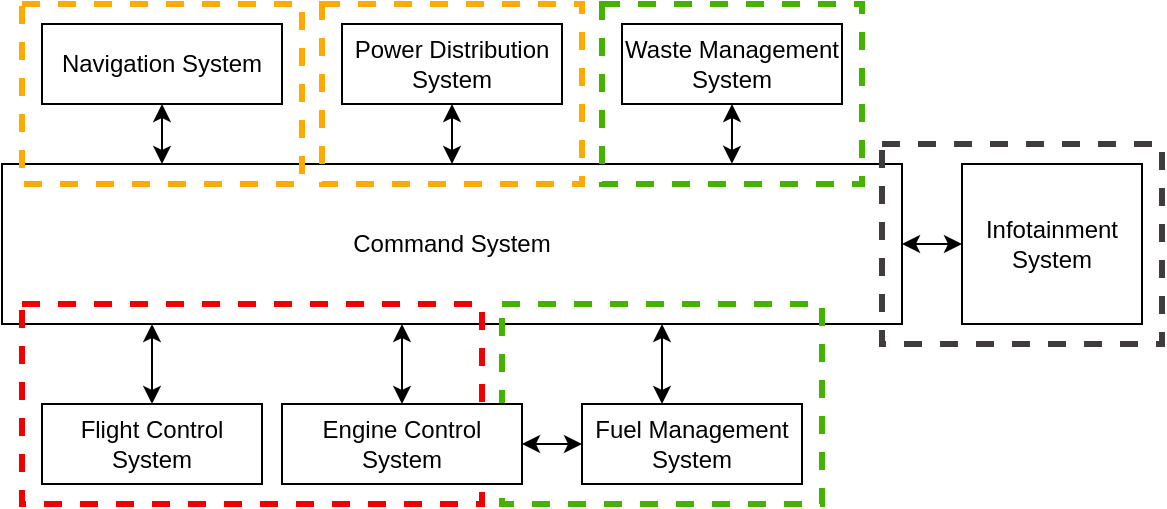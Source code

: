 <mxfile version="22.1.2" type="device">
  <diagram name="Page-1" id="FFIYP_X_qciEp6ciSwt-">
    <mxGraphModel dx="683" dy="413" grid="1" gridSize="10" guides="1" tooltips="1" connect="1" arrows="1" fold="1" page="1" pageScale="1" pageWidth="850" pageHeight="1100" math="0" shadow="0">
      <root>
        <mxCell id="0" />
        <mxCell id="1" parent="0" />
        <mxCell id="KeIFNy3DvESfe3EzAEu9-40" style="edgeStyle=orthogonalEdgeStyle;rounded=0;orthogonalLoop=1;jettySize=auto;html=1;exitX=0.811;exitY=-0.001;exitDx=0;exitDy=0;startArrow=classic;startFill=1;exitPerimeter=0;" edge="1" parent="1" source="KeIFNy3DvESfe3EzAEu9-16" target="KeIFNy3DvESfe3EzAEu9-6">
          <mxGeometry relative="1" as="geometry">
            <Array as="points" />
          </mxGeometry>
        </mxCell>
        <mxCell id="KeIFNy3DvESfe3EzAEu9-41" value="" style="edgeStyle=orthogonalEdgeStyle;rounded=0;orthogonalLoop=1;jettySize=auto;html=1;startArrow=classic;startFill=1;" edge="1" parent="1" source="KeIFNy3DvESfe3EzAEu9-16" target="KeIFNy3DvESfe3EzAEu9-7">
          <mxGeometry relative="1" as="geometry" />
        </mxCell>
        <mxCell id="KeIFNy3DvESfe3EzAEu9-16" value="Command System" style="whiteSpace=wrap;html=1;" vertex="1" parent="1">
          <mxGeometry x="220" y="200" width="450" height="80" as="geometry" />
        </mxCell>
        <mxCell id="KeIFNy3DvESfe3EzAEu9-32" value="" style="rounded=0;whiteSpace=wrap;html=1;fillColor=none;fontColor=#ffffff;strokeColor=#FFAA00;dashed=1;strokeWidth=3;" vertex="1" parent="1">
          <mxGeometry x="230" y="120" width="140" height="90" as="geometry" />
        </mxCell>
        <mxCell id="KeIFNy3DvESfe3EzAEu9-31" value="" style="rounded=0;whiteSpace=wrap;html=1;fillColor=none;fontColor=#ffffff;strokeColor=#FFAA00;dashed=1;strokeWidth=3;" vertex="1" parent="1">
          <mxGeometry x="380" y="120" width="130" height="90" as="geometry" />
        </mxCell>
        <mxCell id="KeIFNy3DvESfe3EzAEu9-28" value="" style="rounded=0;whiteSpace=wrap;html=1;fillColor=none;fontColor=#ffffff;strokeColor=#44B300;dashed=1;strokeWidth=3;" vertex="1" parent="1">
          <mxGeometry x="470" y="270" width="160" height="100" as="geometry" />
        </mxCell>
        <mxCell id="KeIFNy3DvESfe3EzAEu9-22" value="" style="rounded=0;whiteSpace=wrap;html=1;fillColor=none;fontColor=#ffffff;strokeColor=#F00000;dashed=1;strokeWidth=3;" vertex="1" parent="1">
          <mxGeometry x="230" y="270" width="230" height="100" as="geometry" />
        </mxCell>
        <mxCell id="KeIFNy3DvESfe3EzAEu9-1" value="Flight Control System" style="rounded=0;whiteSpace=wrap;html=1;" vertex="1" parent="1">
          <mxGeometry x="240" y="320" width="110" height="40" as="geometry" />
        </mxCell>
        <mxCell id="KeIFNy3DvESfe3EzAEu9-2" value="Engine Control System" style="rounded=0;whiteSpace=wrap;html=1;" vertex="1" parent="1">
          <mxGeometry x="360" y="320" width="120" height="40" as="geometry" />
        </mxCell>
        <mxCell id="KeIFNy3DvESfe3EzAEu9-4" value="Navigation System" style="rounded=0;whiteSpace=wrap;html=1;" vertex="1" parent="1">
          <mxGeometry x="240" y="130" width="120" height="40" as="geometry" />
        </mxCell>
        <mxCell id="KeIFNy3DvESfe3EzAEu9-5" value="Power Distribution System" style="rounded=0;whiteSpace=wrap;html=1;" vertex="1" parent="1">
          <mxGeometry x="390" y="130" width="110" height="40" as="geometry" />
        </mxCell>
        <mxCell id="KeIFNy3DvESfe3EzAEu9-6" value="Waste Management System" style="rounded=0;whiteSpace=wrap;html=1;" vertex="1" parent="1">
          <mxGeometry x="530" y="130" width="110" height="40" as="geometry" />
        </mxCell>
        <mxCell id="KeIFNy3DvESfe3EzAEu9-7" value="Infotainment System" style="rounded=0;whiteSpace=wrap;html=1;" vertex="1" parent="1">
          <mxGeometry x="700" y="200" width="90" height="80" as="geometry" />
        </mxCell>
        <mxCell id="KeIFNy3DvESfe3EzAEu9-8" value="Fuel Management System" style="rounded=0;whiteSpace=wrap;html=1;" vertex="1" parent="1">
          <mxGeometry x="510" y="320" width="110" height="40" as="geometry" />
        </mxCell>
        <mxCell id="KeIFNy3DvESfe3EzAEu9-18" style="edgeStyle=orthogonalEdgeStyle;rounded=0;orthogonalLoop=1;jettySize=auto;html=1;entryX=0.5;entryY=0;entryDx=0;entryDy=0;startArrow=classic;startFill=1;" edge="1" parent="1" target="KeIFNy3DvESfe3EzAEu9-1">
          <mxGeometry relative="1" as="geometry">
            <mxPoint x="295" y="280" as="sourcePoint" />
            <Array as="points">
              <mxPoint x="295" y="280" />
            </Array>
          </mxGeometry>
        </mxCell>
        <mxCell id="KeIFNy3DvESfe3EzAEu9-19" style="edgeStyle=orthogonalEdgeStyle;rounded=0;orthogonalLoop=1;jettySize=auto;html=1;startArrow=classic;startFill=1;" edge="1" parent="1">
          <mxGeometry relative="1" as="geometry">
            <mxPoint x="420" y="280" as="sourcePoint" />
            <mxPoint x="420" y="320" as="targetPoint" />
            <Array as="points">
              <mxPoint x="420" y="280" />
            </Array>
          </mxGeometry>
        </mxCell>
        <mxCell id="KeIFNy3DvESfe3EzAEu9-23" style="edgeStyle=orthogonalEdgeStyle;rounded=0;orthogonalLoop=1;jettySize=auto;html=1;startArrow=classic;startFill=1;" edge="1" parent="1" target="KeIFNy3DvESfe3EzAEu9-8">
          <mxGeometry relative="1" as="geometry">
            <mxPoint x="550" y="280" as="sourcePoint" />
            <Array as="points">
              <mxPoint x="550" y="280" />
            </Array>
          </mxGeometry>
        </mxCell>
        <mxCell id="KeIFNy3DvESfe3EzAEu9-27" value="" style="endArrow=classic;startArrow=classic;html=1;rounded=0;entryX=0;entryY=0.5;entryDx=0;entryDy=0;exitX=1;exitY=0.5;exitDx=0;exitDy=0;" edge="1" parent="1" source="KeIFNy3DvESfe3EzAEu9-2" target="KeIFNy3DvESfe3EzAEu9-8">
          <mxGeometry width="50" height="50" relative="1" as="geometry">
            <mxPoint x="480" y="480" as="sourcePoint" />
            <mxPoint x="530" y="430" as="targetPoint" />
          </mxGeometry>
        </mxCell>
        <mxCell id="KeIFNy3DvESfe3EzAEu9-35" style="edgeStyle=orthogonalEdgeStyle;rounded=0;orthogonalLoop=1;jettySize=auto;html=1;entryX=0.5;entryY=1;entryDx=0;entryDy=0;startArrow=classic;startFill=1;" edge="1" parent="1" target="KeIFNy3DvESfe3EzAEu9-4">
          <mxGeometry relative="1" as="geometry">
            <mxPoint x="300" y="200" as="sourcePoint" />
            <Array as="points">
              <mxPoint x="300" y="200" />
            </Array>
          </mxGeometry>
        </mxCell>
        <mxCell id="KeIFNy3DvESfe3EzAEu9-37" value="" style="edgeStyle=orthogonalEdgeStyle;rounded=0;orthogonalLoop=1;jettySize=auto;html=1;startArrow=classic;startFill=1;" edge="1" parent="1" source="KeIFNy3DvESfe3EzAEu9-16" target="KeIFNy3DvESfe3EzAEu9-5">
          <mxGeometry relative="1" as="geometry">
            <Array as="points">
              <mxPoint x="445" y="190" />
              <mxPoint x="445" y="190" />
            </Array>
          </mxGeometry>
        </mxCell>
        <mxCell id="KeIFNy3DvESfe3EzAEu9-38" value="" style="rounded=0;whiteSpace=wrap;html=1;fillColor=none;fontColor=#ffffff;strokeColor=#44B300;dashed=1;strokeWidth=3;" vertex="1" parent="1">
          <mxGeometry x="520" y="120" width="130" height="90" as="geometry" />
        </mxCell>
        <mxCell id="KeIFNy3DvESfe3EzAEu9-42" value="" style="rounded=0;whiteSpace=wrap;html=1;fillColor=none;fontColor=#ffffff;strokeColor=#403C3D;dashed=1;strokeWidth=3;" vertex="1" parent="1">
          <mxGeometry x="660" y="190" width="140" height="100" as="geometry" />
        </mxCell>
      </root>
    </mxGraphModel>
  </diagram>
</mxfile>
